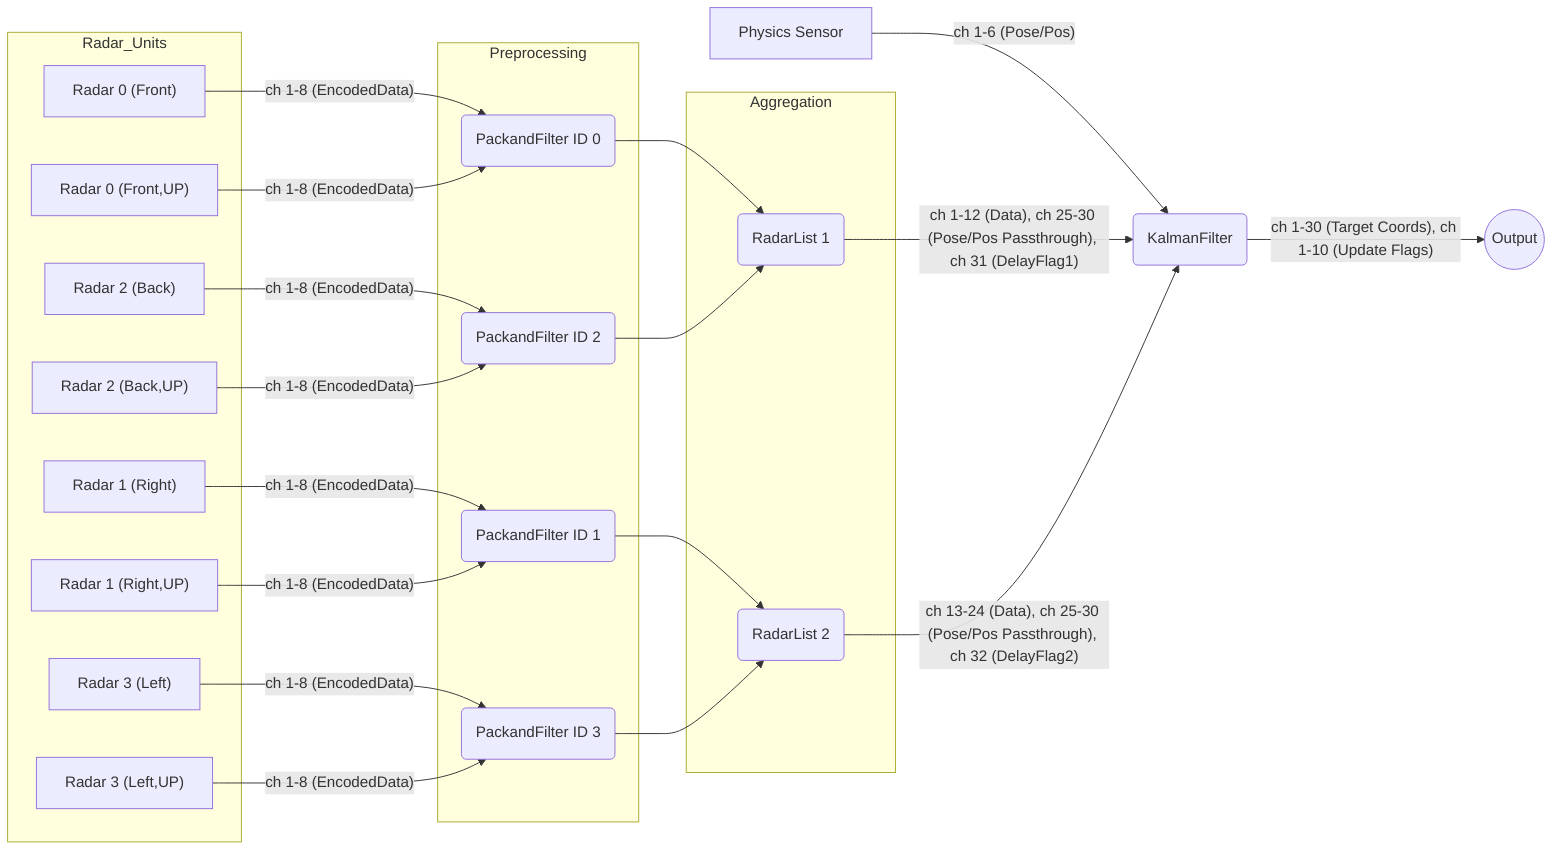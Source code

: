 graph LR
    subgraph Radar_Units
        R0["Radar 0 (Front)"]
        R0UP["Radar 0 (Front,UP)"]
        R1["Radar 1 (Right)"]
        R1UP["Radar 1 (Right,UP)"]
        R2["Radar 2 (Back)"]
        R2UP["Radar 2 (Back,UP)"]
        R3["Radar 3 (Left)"]
        R3UP["Radar 3 (Left,UP)"]
    end
    subgraph Preprocessing
        PF0(PackandFilter ID 0)
        PF1(PackandFilter ID 1)
        PF2(PackandFilter ID 2)
        PF3(PackandFilter ID 3)
    end
    subgraph Aggregation
        RL1(RadarList 1)
        RL2(RadarList 2)
    end
    KF(KalmanFilter)
    PS[Physics Sensor]
    Out((Output))

    R0 -- "ch 1-8 (EncodedData)" --> PF0
    R0UP -- "ch 1-8 (EncodedData)" --> PF0
    R1 -- "ch 1-8 (EncodedData)" --> PF1
    R1UP -- "ch 1-8 (EncodedData)" --> PF1
    R2 -- "ch 1-8 (EncodedData)" --> PF2
    R2UP -- "ch 1-8 (EncodedData)" --> PF2
    R3 -- "ch 1-8 (EncodedData)" --> PF3
    R3UP -- "ch 1-8 (EncodedData)" --> PF3

    PF0 --> RL1
    PF2 --> RL1
    PF1 --> RL2
    PF3 --> RL2

    PS -- "ch 1-6 (Pose/Pos)" --> KF

    RL1 -- "ch 1-12 (Data), ch 25-30 (Pose/Pos Passthrough), ch 31 (DelayFlag1)" --> KF
    RL2 -- "ch 13-24 (Data), ch 25-30 (Pose/Pos Passthrough), ch 32 (DelayFlag2)" --> KF

    KF -- "ch 1-30 (Target Coords), ch 1-10 (Update Flags)" --> Out